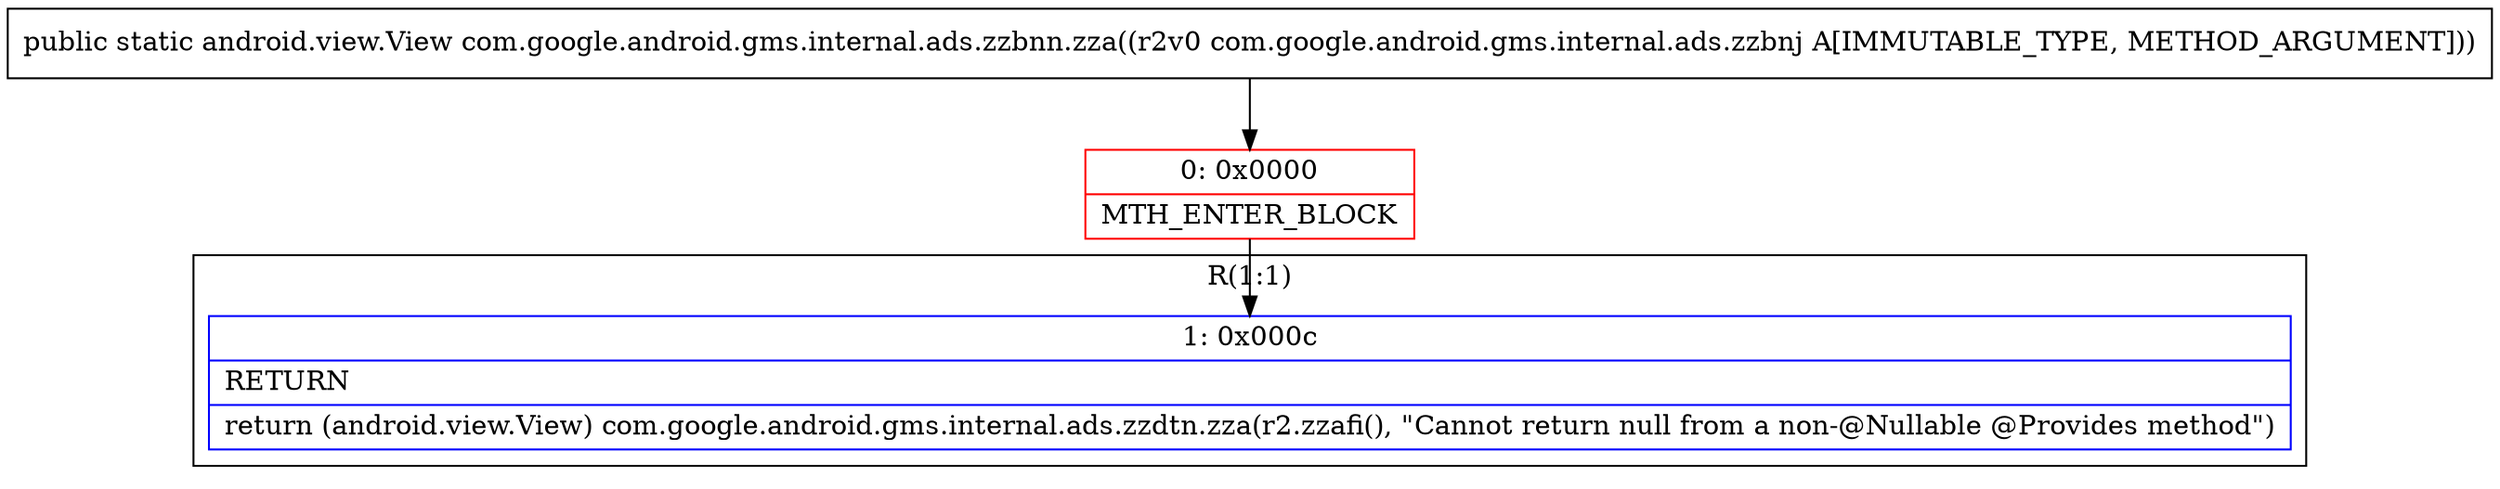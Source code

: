 digraph "CFG forcom.google.android.gms.internal.ads.zzbnn.zza(Lcom\/google\/android\/gms\/internal\/ads\/zzbnj;)Landroid\/view\/View;" {
subgraph cluster_Region_679526702 {
label = "R(1:1)";
node [shape=record,color=blue];
Node_1 [shape=record,label="{1\:\ 0x000c|RETURN\l|return (android.view.View) com.google.android.gms.internal.ads.zzdtn.zza(r2.zzafi(), \"Cannot return null from a non\-@Nullable @Provides method\")\l}"];
}
Node_0 [shape=record,color=red,label="{0\:\ 0x0000|MTH_ENTER_BLOCK\l}"];
MethodNode[shape=record,label="{public static android.view.View com.google.android.gms.internal.ads.zzbnn.zza((r2v0 com.google.android.gms.internal.ads.zzbnj A[IMMUTABLE_TYPE, METHOD_ARGUMENT])) }"];
MethodNode -> Node_0;
Node_0 -> Node_1;
}

